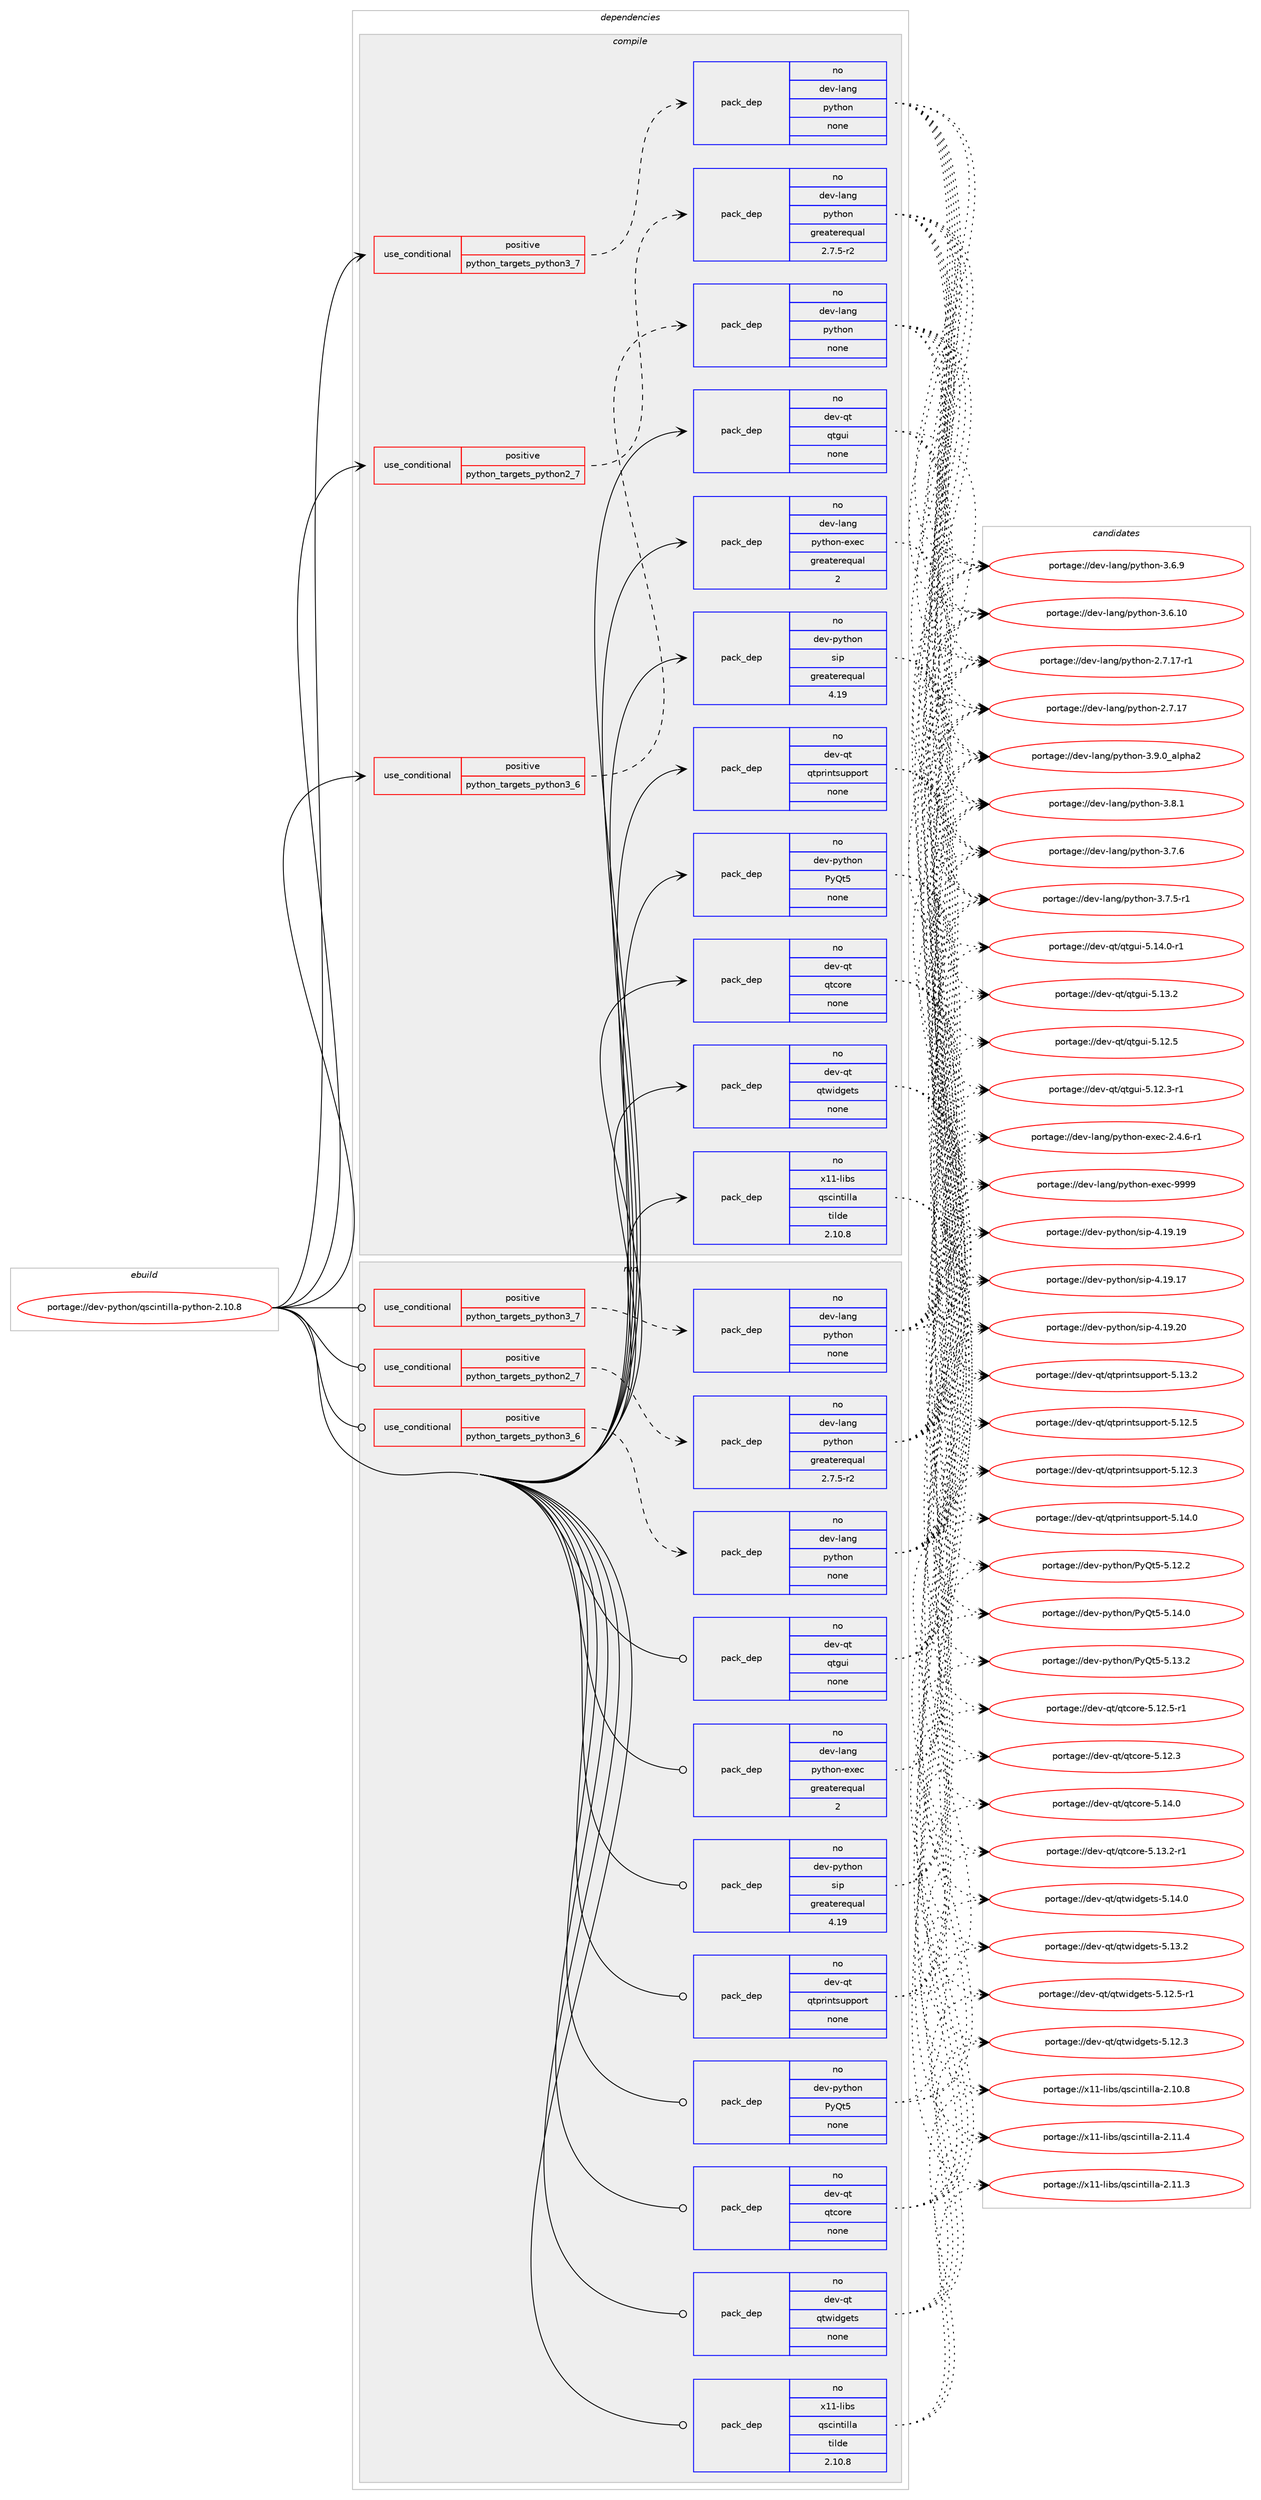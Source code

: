 digraph prolog {

# *************
# Graph options
# *************

newrank=true;
concentrate=true;
compound=true;
graph [rankdir=LR,fontname=Helvetica,fontsize=10,ranksep=1.5];#, ranksep=2.5, nodesep=0.2];
edge  [arrowhead=vee];
node  [fontname=Helvetica,fontsize=10];

# **********
# The ebuild
# **********

subgraph cluster_leftcol {
color=gray;
label=<<i>ebuild</i>>;
id [label="portage://dev-python/qscintilla-python-2.10.8", color=red, width=4, href="../dev-python/qscintilla-python-2.10.8.svg"];
}

# ****************
# The dependencies
# ****************

subgraph cluster_midcol {
color=gray;
label=<<i>dependencies</i>>;
subgraph cluster_compile {
fillcolor="#eeeeee";
style=filled;
label=<<i>compile</i>>;
subgraph cond107062 {
dependency429332 [label=<<TABLE BORDER="0" CELLBORDER="1" CELLSPACING="0" CELLPADDING="4"><TR><TD ROWSPAN="3" CELLPADDING="10">use_conditional</TD></TR><TR><TD>positive</TD></TR><TR><TD>python_targets_python2_7</TD></TR></TABLE>>, shape=none, color=red];
subgraph pack317369 {
dependency429333 [label=<<TABLE BORDER="0" CELLBORDER="1" CELLSPACING="0" CELLPADDING="4" WIDTH="220"><TR><TD ROWSPAN="6" CELLPADDING="30">pack_dep</TD></TR><TR><TD WIDTH="110">no</TD></TR><TR><TD>dev-lang</TD></TR><TR><TD>python</TD></TR><TR><TD>greaterequal</TD></TR><TR><TD>2.7.5-r2</TD></TR></TABLE>>, shape=none, color=blue];
}
dependency429332:e -> dependency429333:w [weight=20,style="dashed",arrowhead="vee"];
}
id:e -> dependency429332:w [weight=20,style="solid",arrowhead="vee"];
subgraph cond107063 {
dependency429334 [label=<<TABLE BORDER="0" CELLBORDER="1" CELLSPACING="0" CELLPADDING="4"><TR><TD ROWSPAN="3" CELLPADDING="10">use_conditional</TD></TR><TR><TD>positive</TD></TR><TR><TD>python_targets_python3_6</TD></TR></TABLE>>, shape=none, color=red];
subgraph pack317370 {
dependency429335 [label=<<TABLE BORDER="0" CELLBORDER="1" CELLSPACING="0" CELLPADDING="4" WIDTH="220"><TR><TD ROWSPAN="6" CELLPADDING="30">pack_dep</TD></TR><TR><TD WIDTH="110">no</TD></TR><TR><TD>dev-lang</TD></TR><TR><TD>python</TD></TR><TR><TD>none</TD></TR><TR><TD></TD></TR></TABLE>>, shape=none, color=blue];
}
dependency429334:e -> dependency429335:w [weight=20,style="dashed",arrowhead="vee"];
}
id:e -> dependency429334:w [weight=20,style="solid",arrowhead="vee"];
subgraph cond107064 {
dependency429336 [label=<<TABLE BORDER="0" CELLBORDER="1" CELLSPACING="0" CELLPADDING="4"><TR><TD ROWSPAN="3" CELLPADDING="10">use_conditional</TD></TR><TR><TD>positive</TD></TR><TR><TD>python_targets_python3_7</TD></TR></TABLE>>, shape=none, color=red];
subgraph pack317371 {
dependency429337 [label=<<TABLE BORDER="0" CELLBORDER="1" CELLSPACING="0" CELLPADDING="4" WIDTH="220"><TR><TD ROWSPAN="6" CELLPADDING="30">pack_dep</TD></TR><TR><TD WIDTH="110">no</TD></TR><TR><TD>dev-lang</TD></TR><TR><TD>python</TD></TR><TR><TD>none</TD></TR><TR><TD></TD></TR></TABLE>>, shape=none, color=blue];
}
dependency429336:e -> dependency429337:w [weight=20,style="dashed",arrowhead="vee"];
}
id:e -> dependency429336:w [weight=20,style="solid",arrowhead="vee"];
subgraph pack317372 {
dependency429338 [label=<<TABLE BORDER="0" CELLBORDER="1" CELLSPACING="0" CELLPADDING="4" WIDTH="220"><TR><TD ROWSPAN="6" CELLPADDING="30">pack_dep</TD></TR><TR><TD WIDTH="110">no</TD></TR><TR><TD>dev-lang</TD></TR><TR><TD>python-exec</TD></TR><TR><TD>greaterequal</TD></TR><TR><TD>2</TD></TR></TABLE>>, shape=none, color=blue];
}
id:e -> dependency429338:w [weight=20,style="solid",arrowhead="vee"];
subgraph pack317373 {
dependency429339 [label=<<TABLE BORDER="0" CELLBORDER="1" CELLSPACING="0" CELLPADDING="4" WIDTH="220"><TR><TD ROWSPAN="6" CELLPADDING="30">pack_dep</TD></TR><TR><TD WIDTH="110">no</TD></TR><TR><TD>dev-python</TD></TR><TR><TD>PyQt5</TD></TR><TR><TD>none</TD></TR><TR><TD></TD></TR></TABLE>>, shape=none, color=blue];
}
id:e -> dependency429339:w [weight=20,style="solid",arrowhead="vee"];
subgraph pack317374 {
dependency429340 [label=<<TABLE BORDER="0" CELLBORDER="1" CELLSPACING="0" CELLPADDING="4" WIDTH="220"><TR><TD ROWSPAN="6" CELLPADDING="30">pack_dep</TD></TR><TR><TD WIDTH="110">no</TD></TR><TR><TD>dev-python</TD></TR><TR><TD>sip</TD></TR><TR><TD>greaterequal</TD></TR><TR><TD>4.19</TD></TR></TABLE>>, shape=none, color=blue];
}
id:e -> dependency429340:w [weight=20,style="solid",arrowhead="vee"];
subgraph pack317375 {
dependency429341 [label=<<TABLE BORDER="0" CELLBORDER="1" CELLSPACING="0" CELLPADDING="4" WIDTH="220"><TR><TD ROWSPAN="6" CELLPADDING="30">pack_dep</TD></TR><TR><TD WIDTH="110">no</TD></TR><TR><TD>dev-qt</TD></TR><TR><TD>qtcore</TD></TR><TR><TD>none</TD></TR><TR><TD></TD></TR></TABLE>>, shape=none, color=blue];
}
id:e -> dependency429341:w [weight=20,style="solid",arrowhead="vee"];
subgraph pack317376 {
dependency429342 [label=<<TABLE BORDER="0" CELLBORDER="1" CELLSPACING="0" CELLPADDING="4" WIDTH="220"><TR><TD ROWSPAN="6" CELLPADDING="30">pack_dep</TD></TR><TR><TD WIDTH="110">no</TD></TR><TR><TD>dev-qt</TD></TR><TR><TD>qtgui</TD></TR><TR><TD>none</TD></TR><TR><TD></TD></TR></TABLE>>, shape=none, color=blue];
}
id:e -> dependency429342:w [weight=20,style="solid",arrowhead="vee"];
subgraph pack317377 {
dependency429343 [label=<<TABLE BORDER="0" CELLBORDER="1" CELLSPACING="0" CELLPADDING="4" WIDTH="220"><TR><TD ROWSPAN="6" CELLPADDING="30">pack_dep</TD></TR><TR><TD WIDTH="110">no</TD></TR><TR><TD>dev-qt</TD></TR><TR><TD>qtprintsupport</TD></TR><TR><TD>none</TD></TR><TR><TD></TD></TR></TABLE>>, shape=none, color=blue];
}
id:e -> dependency429343:w [weight=20,style="solid",arrowhead="vee"];
subgraph pack317378 {
dependency429344 [label=<<TABLE BORDER="0" CELLBORDER="1" CELLSPACING="0" CELLPADDING="4" WIDTH="220"><TR><TD ROWSPAN="6" CELLPADDING="30">pack_dep</TD></TR><TR><TD WIDTH="110">no</TD></TR><TR><TD>dev-qt</TD></TR><TR><TD>qtwidgets</TD></TR><TR><TD>none</TD></TR><TR><TD></TD></TR></TABLE>>, shape=none, color=blue];
}
id:e -> dependency429344:w [weight=20,style="solid",arrowhead="vee"];
subgraph pack317379 {
dependency429345 [label=<<TABLE BORDER="0" CELLBORDER="1" CELLSPACING="0" CELLPADDING="4" WIDTH="220"><TR><TD ROWSPAN="6" CELLPADDING="30">pack_dep</TD></TR><TR><TD WIDTH="110">no</TD></TR><TR><TD>x11-libs</TD></TR><TR><TD>qscintilla</TD></TR><TR><TD>tilde</TD></TR><TR><TD>2.10.8</TD></TR></TABLE>>, shape=none, color=blue];
}
id:e -> dependency429345:w [weight=20,style="solid",arrowhead="vee"];
}
subgraph cluster_compileandrun {
fillcolor="#eeeeee";
style=filled;
label=<<i>compile and run</i>>;
}
subgraph cluster_run {
fillcolor="#eeeeee";
style=filled;
label=<<i>run</i>>;
subgraph cond107065 {
dependency429346 [label=<<TABLE BORDER="0" CELLBORDER="1" CELLSPACING="0" CELLPADDING="4"><TR><TD ROWSPAN="3" CELLPADDING="10">use_conditional</TD></TR><TR><TD>positive</TD></TR><TR><TD>python_targets_python2_7</TD></TR></TABLE>>, shape=none, color=red];
subgraph pack317380 {
dependency429347 [label=<<TABLE BORDER="0" CELLBORDER="1" CELLSPACING="0" CELLPADDING="4" WIDTH="220"><TR><TD ROWSPAN="6" CELLPADDING="30">pack_dep</TD></TR><TR><TD WIDTH="110">no</TD></TR><TR><TD>dev-lang</TD></TR><TR><TD>python</TD></TR><TR><TD>greaterequal</TD></TR><TR><TD>2.7.5-r2</TD></TR></TABLE>>, shape=none, color=blue];
}
dependency429346:e -> dependency429347:w [weight=20,style="dashed",arrowhead="vee"];
}
id:e -> dependency429346:w [weight=20,style="solid",arrowhead="odot"];
subgraph cond107066 {
dependency429348 [label=<<TABLE BORDER="0" CELLBORDER="1" CELLSPACING="0" CELLPADDING="4"><TR><TD ROWSPAN="3" CELLPADDING="10">use_conditional</TD></TR><TR><TD>positive</TD></TR><TR><TD>python_targets_python3_6</TD></TR></TABLE>>, shape=none, color=red];
subgraph pack317381 {
dependency429349 [label=<<TABLE BORDER="0" CELLBORDER="1" CELLSPACING="0" CELLPADDING="4" WIDTH="220"><TR><TD ROWSPAN="6" CELLPADDING="30">pack_dep</TD></TR><TR><TD WIDTH="110">no</TD></TR><TR><TD>dev-lang</TD></TR><TR><TD>python</TD></TR><TR><TD>none</TD></TR><TR><TD></TD></TR></TABLE>>, shape=none, color=blue];
}
dependency429348:e -> dependency429349:w [weight=20,style="dashed",arrowhead="vee"];
}
id:e -> dependency429348:w [weight=20,style="solid",arrowhead="odot"];
subgraph cond107067 {
dependency429350 [label=<<TABLE BORDER="0" CELLBORDER="1" CELLSPACING="0" CELLPADDING="4"><TR><TD ROWSPAN="3" CELLPADDING="10">use_conditional</TD></TR><TR><TD>positive</TD></TR><TR><TD>python_targets_python3_7</TD></TR></TABLE>>, shape=none, color=red];
subgraph pack317382 {
dependency429351 [label=<<TABLE BORDER="0" CELLBORDER="1" CELLSPACING="0" CELLPADDING="4" WIDTH="220"><TR><TD ROWSPAN="6" CELLPADDING="30">pack_dep</TD></TR><TR><TD WIDTH="110">no</TD></TR><TR><TD>dev-lang</TD></TR><TR><TD>python</TD></TR><TR><TD>none</TD></TR><TR><TD></TD></TR></TABLE>>, shape=none, color=blue];
}
dependency429350:e -> dependency429351:w [weight=20,style="dashed",arrowhead="vee"];
}
id:e -> dependency429350:w [weight=20,style="solid",arrowhead="odot"];
subgraph pack317383 {
dependency429352 [label=<<TABLE BORDER="0" CELLBORDER="1" CELLSPACING="0" CELLPADDING="4" WIDTH="220"><TR><TD ROWSPAN="6" CELLPADDING="30">pack_dep</TD></TR><TR><TD WIDTH="110">no</TD></TR><TR><TD>dev-lang</TD></TR><TR><TD>python-exec</TD></TR><TR><TD>greaterequal</TD></TR><TR><TD>2</TD></TR></TABLE>>, shape=none, color=blue];
}
id:e -> dependency429352:w [weight=20,style="solid",arrowhead="odot"];
subgraph pack317384 {
dependency429353 [label=<<TABLE BORDER="0" CELLBORDER="1" CELLSPACING="0" CELLPADDING="4" WIDTH="220"><TR><TD ROWSPAN="6" CELLPADDING="30">pack_dep</TD></TR><TR><TD WIDTH="110">no</TD></TR><TR><TD>dev-python</TD></TR><TR><TD>PyQt5</TD></TR><TR><TD>none</TD></TR><TR><TD></TD></TR></TABLE>>, shape=none, color=blue];
}
id:e -> dependency429353:w [weight=20,style="solid",arrowhead="odot"];
subgraph pack317385 {
dependency429354 [label=<<TABLE BORDER="0" CELLBORDER="1" CELLSPACING="0" CELLPADDING="4" WIDTH="220"><TR><TD ROWSPAN="6" CELLPADDING="30">pack_dep</TD></TR><TR><TD WIDTH="110">no</TD></TR><TR><TD>dev-python</TD></TR><TR><TD>sip</TD></TR><TR><TD>greaterequal</TD></TR><TR><TD>4.19</TD></TR></TABLE>>, shape=none, color=blue];
}
id:e -> dependency429354:w [weight=20,style="solid",arrowhead="odot"];
subgraph pack317386 {
dependency429355 [label=<<TABLE BORDER="0" CELLBORDER="1" CELLSPACING="0" CELLPADDING="4" WIDTH="220"><TR><TD ROWSPAN="6" CELLPADDING="30">pack_dep</TD></TR><TR><TD WIDTH="110">no</TD></TR><TR><TD>dev-qt</TD></TR><TR><TD>qtcore</TD></TR><TR><TD>none</TD></TR><TR><TD></TD></TR></TABLE>>, shape=none, color=blue];
}
id:e -> dependency429355:w [weight=20,style="solid",arrowhead="odot"];
subgraph pack317387 {
dependency429356 [label=<<TABLE BORDER="0" CELLBORDER="1" CELLSPACING="0" CELLPADDING="4" WIDTH="220"><TR><TD ROWSPAN="6" CELLPADDING="30">pack_dep</TD></TR><TR><TD WIDTH="110">no</TD></TR><TR><TD>dev-qt</TD></TR><TR><TD>qtgui</TD></TR><TR><TD>none</TD></TR><TR><TD></TD></TR></TABLE>>, shape=none, color=blue];
}
id:e -> dependency429356:w [weight=20,style="solid",arrowhead="odot"];
subgraph pack317388 {
dependency429357 [label=<<TABLE BORDER="0" CELLBORDER="1" CELLSPACING="0" CELLPADDING="4" WIDTH="220"><TR><TD ROWSPAN="6" CELLPADDING="30">pack_dep</TD></TR><TR><TD WIDTH="110">no</TD></TR><TR><TD>dev-qt</TD></TR><TR><TD>qtprintsupport</TD></TR><TR><TD>none</TD></TR><TR><TD></TD></TR></TABLE>>, shape=none, color=blue];
}
id:e -> dependency429357:w [weight=20,style="solid",arrowhead="odot"];
subgraph pack317389 {
dependency429358 [label=<<TABLE BORDER="0" CELLBORDER="1" CELLSPACING="0" CELLPADDING="4" WIDTH="220"><TR><TD ROWSPAN="6" CELLPADDING="30">pack_dep</TD></TR><TR><TD WIDTH="110">no</TD></TR><TR><TD>dev-qt</TD></TR><TR><TD>qtwidgets</TD></TR><TR><TD>none</TD></TR><TR><TD></TD></TR></TABLE>>, shape=none, color=blue];
}
id:e -> dependency429358:w [weight=20,style="solid",arrowhead="odot"];
subgraph pack317390 {
dependency429359 [label=<<TABLE BORDER="0" CELLBORDER="1" CELLSPACING="0" CELLPADDING="4" WIDTH="220"><TR><TD ROWSPAN="6" CELLPADDING="30">pack_dep</TD></TR><TR><TD WIDTH="110">no</TD></TR><TR><TD>x11-libs</TD></TR><TR><TD>qscintilla</TD></TR><TR><TD>tilde</TD></TR><TR><TD>2.10.8</TD></TR></TABLE>>, shape=none, color=blue];
}
id:e -> dependency429359:w [weight=20,style="solid",arrowhead="odot"];
}
}

# **************
# The candidates
# **************

subgraph cluster_choices {
rank=same;
color=gray;
label=<<i>candidates</i>>;

subgraph choice317369 {
color=black;
nodesep=1;
choice10010111845108971101034711212111610411111045514657464895971081121049750 [label="portage://dev-lang/python-3.9.0_alpha2", color=red, width=4,href="../dev-lang/python-3.9.0_alpha2.svg"];
choice100101118451089711010347112121116104111110455146564649 [label="portage://dev-lang/python-3.8.1", color=red, width=4,href="../dev-lang/python-3.8.1.svg"];
choice100101118451089711010347112121116104111110455146554654 [label="portage://dev-lang/python-3.7.6", color=red, width=4,href="../dev-lang/python-3.7.6.svg"];
choice1001011184510897110103471121211161041111104551465546534511449 [label="portage://dev-lang/python-3.7.5-r1", color=red, width=4,href="../dev-lang/python-3.7.5-r1.svg"];
choice100101118451089711010347112121116104111110455146544657 [label="portage://dev-lang/python-3.6.9", color=red, width=4,href="../dev-lang/python-3.6.9.svg"];
choice10010111845108971101034711212111610411111045514654464948 [label="portage://dev-lang/python-3.6.10", color=red, width=4,href="../dev-lang/python-3.6.10.svg"];
choice100101118451089711010347112121116104111110455046554649554511449 [label="portage://dev-lang/python-2.7.17-r1", color=red, width=4,href="../dev-lang/python-2.7.17-r1.svg"];
choice10010111845108971101034711212111610411111045504655464955 [label="portage://dev-lang/python-2.7.17", color=red, width=4,href="../dev-lang/python-2.7.17.svg"];
dependency429333:e -> choice10010111845108971101034711212111610411111045514657464895971081121049750:w [style=dotted,weight="100"];
dependency429333:e -> choice100101118451089711010347112121116104111110455146564649:w [style=dotted,weight="100"];
dependency429333:e -> choice100101118451089711010347112121116104111110455146554654:w [style=dotted,weight="100"];
dependency429333:e -> choice1001011184510897110103471121211161041111104551465546534511449:w [style=dotted,weight="100"];
dependency429333:e -> choice100101118451089711010347112121116104111110455146544657:w [style=dotted,weight="100"];
dependency429333:e -> choice10010111845108971101034711212111610411111045514654464948:w [style=dotted,weight="100"];
dependency429333:e -> choice100101118451089711010347112121116104111110455046554649554511449:w [style=dotted,weight="100"];
dependency429333:e -> choice10010111845108971101034711212111610411111045504655464955:w [style=dotted,weight="100"];
}
subgraph choice317370 {
color=black;
nodesep=1;
choice10010111845108971101034711212111610411111045514657464895971081121049750 [label="portage://dev-lang/python-3.9.0_alpha2", color=red, width=4,href="../dev-lang/python-3.9.0_alpha2.svg"];
choice100101118451089711010347112121116104111110455146564649 [label="portage://dev-lang/python-3.8.1", color=red, width=4,href="../dev-lang/python-3.8.1.svg"];
choice100101118451089711010347112121116104111110455146554654 [label="portage://dev-lang/python-3.7.6", color=red, width=4,href="../dev-lang/python-3.7.6.svg"];
choice1001011184510897110103471121211161041111104551465546534511449 [label="portage://dev-lang/python-3.7.5-r1", color=red, width=4,href="../dev-lang/python-3.7.5-r1.svg"];
choice100101118451089711010347112121116104111110455146544657 [label="portage://dev-lang/python-3.6.9", color=red, width=4,href="../dev-lang/python-3.6.9.svg"];
choice10010111845108971101034711212111610411111045514654464948 [label="portage://dev-lang/python-3.6.10", color=red, width=4,href="../dev-lang/python-3.6.10.svg"];
choice100101118451089711010347112121116104111110455046554649554511449 [label="portage://dev-lang/python-2.7.17-r1", color=red, width=4,href="../dev-lang/python-2.7.17-r1.svg"];
choice10010111845108971101034711212111610411111045504655464955 [label="portage://dev-lang/python-2.7.17", color=red, width=4,href="../dev-lang/python-2.7.17.svg"];
dependency429335:e -> choice10010111845108971101034711212111610411111045514657464895971081121049750:w [style=dotted,weight="100"];
dependency429335:e -> choice100101118451089711010347112121116104111110455146564649:w [style=dotted,weight="100"];
dependency429335:e -> choice100101118451089711010347112121116104111110455146554654:w [style=dotted,weight="100"];
dependency429335:e -> choice1001011184510897110103471121211161041111104551465546534511449:w [style=dotted,weight="100"];
dependency429335:e -> choice100101118451089711010347112121116104111110455146544657:w [style=dotted,weight="100"];
dependency429335:e -> choice10010111845108971101034711212111610411111045514654464948:w [style=dotted,weight="100"];
dependency429335:e -> choice100101118451089711010347112121116104111110455046554649554511449:w [style=dotted,weight="100"];
dependency429335:e -> choice10010111845108971101034711212111610411111045504655464955:w [style=dotted,weight="100"];
}
subgraph choice317371 {
color=black;
nodesep=1;
choice10010111845108971101034711212111610411111045514657464895971081121049750 [label="portage://dev-lang/python-3.9.0_alpha2", color=red, width=4,href="../dev-lang/python-3.9.0_alpha2.svg"];
choice100101118451089711010347112121116104111110455146564649 [label="portage://dev-lang/python-3.8.1", color=red, width=4,href="../dev-lang/python-3.8.1.svg"];
choice100101118451089711010347112121116104111110455146554654 [label="portage://dev-lang/python-3.7.6", color=red, width=4,href="../dev-lang/python-3.7.6.svg"];
choice1001011184510897110103471121211161041111104551465546534511449 [label="portage://dev-lang/python-3.7.5-r1", color=red, width=4,href="../dev-lang/python-3.7.5-r1.svg"];
choice100101118451089711010347112121116104111110455146544657 [label="portage://dev-lang/python-3.6.9", color=red, width=4,href="../dev-lang/python-3.6.9.svg"];
choice10010111845108971101034711212111610411111045514654464948 [label="portage://dev-lang/python-3.6.10", color=red, width=4,href="../dev-lang/python-3.6.10.svg"];
choice100101118451089711010347112121116104111110455046554649554511449 [label="portage://dev-lang/python-2.7.17-r1", color=red, width=4,href="../dev-lang/python-2.7.17-r1.svg"];
choice10010111845108971101034711212111610411111045504655464955 [label="portage://dev-lang/python-2.7.17", color=red, width=4,href="../dev-lang/python-2.7.17.svg"];
dependency429337:e -> choice10010111845108971101034711212111610411111045514657464895971081121049750:w [style=dotted,weight="100"];
dependency429337:e -> choice100101118451089711010347112121116104111110455146564649:w [style=dotted,weight="100"];
dependency429337:e -> choice100101118451089711010347112121116104111110455146554654:w [style=dotted,weight="100"];
dependency429337:e -> choice1001011184510897110103471121211161041111104551465546534511449:w [style=dotted,weight="100"];
dependency429337:e -> choice100101118451089711010347112121116104111110455146544657:w [style=dotted,weight="100"];
dependency429337:e -> choice10010111845108971101034711212111610411111045514654464948:w [style=dotted,weight="100"];
dependency429337:e -> choice100101118451089711010347112121116104111110455046554649554511449:w [style=dotted,weight="100"];
dependency429337:e -> choice10010111845108971101034711212111610411111045504655464955:w [style=dotted,weight="100"];
}
subgraph choice317372 {
color=black;
nodesep=1;
choice10010111845108971101034711212111610411111045101120101994557575757 [label="portage://dev-lang/python-exec-9999", color=red, width=4,href="../dev-lang/python-exec-9999.svg"];
choice10010111845108971101034711212111610411111045101120101994550465246544511449 [label="portage://dev-lang/python-exec-2.4.6-r1", color=red, width=4,href="../dev-lang/python-exec-2.4.6-r1.svg"];
dependency429338:e -> choice10010111845108971101034711212111610411111045101120101994557575757:w [style=dotted,weight="100"];
dependency429338:e -> choice10010111845108971101034711212111610411111045101120101994550465246544511449:w [style=dotted,weight="100"];
}
subgraph choice317373 {
color=black;
nodesep=1;
choice100101118451121211161041111104780121811165345534649524648 [label="portage://dev-python/PyQt5-5.14.0", color=red, width=4,href="../dev-python/PyQt5-5.14.0.svg"];
choice100101118451121211161041111104780121811165345534649514650 [label="portage://dev-python/PyQt5-5.13.2", color=red, width=4,href="../dev-python/PyQt5-5.13.2.svg"];
choice100101118451121211161041111104780121811165345534649504650 [label="portage://dev-python/PyQt5-5.12.2", color=red, width=4,href="../dev-python/PyQt5-5.12.2.svg"];
dependency429339:e -> choice100101118451121211161041111104780121811165345534649524648:w [style=dotted,weight="100"];
dependency429339:e -> choice100101118451121211161041111104780121811165345534649514650:w [style=dotted,weight="100"];
dependency429339:e -> choice100101118451121211161041111104780121811165345534649504650:w [style=dotted,weight="100"];
}
subgraph choice317374 {
color=black;
nodesep=1;
choice10010111845112121116104111110471151051124552464957465048 [label="portage://dev-python/sip-4.19.20", color=red, width=4,href="../dev-python/sip-4.19.20.svg"];
choice10010111845112121116104111110471151051124552464957464957 [label="portage://dev-python/sip-4.19.19", color=red, width=4,href="../dev-python/sip-4.19.19.svg"];
choice10010111845112121116104111110471151051124552464957464955 [label="portage://dev-python/sip-4.19.17", color=red, width=4,href="../dev-python/sip-4.19.17.svg"];
dependency429340:e -> choice10010111845112121116104111110471151051124552464957465048:w [style=dotted,weight="100"];
dependency429340:e -> choice10010111845112121116104111110471151051124552464957464957:w [style=dotted,weight="100"];
dependency429340:e -> choice10010111845112121116104111110471151051124552464957464955:w [style=dotted,weight="100"];
}
subgraph choice317375 {
color=black;
nodesep=1;
choice10010111845113116471131169911111410145534649524648 [label="portage://dev-qt/qtcore-5.14.0", color=red, width=4,href="../dev-qt/qtcore-5.14.0.svg"];
choice100101118451131164711311699111114101455346495146504511449 [label="portage://dev-qt/qtcore-5.13.2-r1", color=red, width=4,href="../dev-qt/qtcore-5.13.2-r1.svg"];
choice100101118451131164711311699111114101455346495046534511449 [label="portage://dev-qt/qtcore-5.12.5-r1", color=red, width=4,href="../dev-qt/qtcore-5.12.5-r1.svg"];
choice10010111845113116471131169911111410145534649504651 [label="portage://dev-qt/qtcore-5.12.3", color=red, width=4,href="../dev-qt/qtcore-5.12.3.svg"];
dependency429341:e -> choice10010111845113116471131169911111410145534649524648:w [style=dotted,weight="100"];
dependency429341:e -> choice100101118451131164711311699111114101455346495146504511449:w [style=dotted,weight="100"];
dependency429341:e -> choice100101118451131164711311699111114101455346495046534511449:w [style=dotted,weight="100"];
dependency429341:e -> choice10010111845113116471131169911111410145534649504651:w [style=dotted,weight="100"];
}
subgraph choice317376 {
color=black;
nodesep=1;
choice1001011184511311647113116103117105455346495246484511449 [label="portage://dev-qt/qtgui-5.14.0-r1", color=red, width=4,href="../dev-qt/qtgui-5.14.0-r1.svg"];
choice100101118451131164711311610311710545534649514650 [label="portage://dev-qt/qtgui-5.13.2", color=red, width=4,href="../dev-qt/qtgui-5.13.2.svg"];
choice100101118451131164711311610311710545534649504653 [label="portage://dev-qt/qtgui-5.12.5", color=red, width=4,href="../dev-qt/qtgui-5.12.5.svg"];
choice1001011184511311647113116103117105455346495046514511449 [label="portage://dev-qt/qtgui-5.12.3-r1", color=red, width=4,href="../dev-qt/qtgui-5.12.3-r1.svg"];
dependency429342:e -> choice1001011184511311647113116103117105455346495246484511449:w [style=dotted,weight="100"];
dependency429342:e -> choice100101118451131164711311610311710545534649514650:w [style=dotted,weight="100"];
dependency429342:e -> choice100101118451131164711311610311710545534649504653:w [style=dotted,weight="100"];
dependency429342:e -> choice1001011184511311647113116103117105455346495046514511449:w [style=dotted,weight="100"];
}
subgraph choice317377 {
color=black;
nodesep=1;
choice100101118451131164711311611211410511011611511711211211111411645534649524648 [label="portage://dev-qt/qtprintsupport-5.14.0", color=red, width=4,href="../dev-qt/qtprintsupport-5.14.0.svg"];
choice100101118451131164711311611211410511011611511711211211111411645534649514650 [label="portage://dev-qt/qtprintsupport-5.13.2", color=red, width=4,href="../dev-qt/qtprintsupport-5.13.2.svg"];
choice100101118451131164711311611211410511011611511711211211111411645534649504653 [label="portage://dev-qt/qtprintsupport-5.12.5", color=red, width=4,href="../dev-qt/qtprintsupport-5.12.5.svg"];
choice100101118451131164711311611211410511011611511711211211111411645534649504651 [label="portage://dev-qt/qtprintsupport-5.12.3", color=red, width=4,href="../dev-qt/qtprintsupport-5.12.3.svg"];
dependency429343:e -> choice100101118451131164711311611211410511011611511711211211111411645534649524648:w [style=dotted,weight="100"];
dependency429343:e -> choice100101118451131164711311611211410511011611511711211211111411645534649514650:w [style=dotted,weight="100"];
dependency429343:e -> choice100101118451131164711311611211410511011611511711211211111411645534649504653:w [style=dotted,weight="100"];
dependency429343:e -> choice100101118451131164711311611211410511011611511711211211111411645534649504651:w [style=dotted,weight="100"];
}
subgraph choice317378 {
color=black;
nodesep=1;
choice100101118451131164711311611910510010310111611545534649524648 [label="portage://dev-qt/qtwidgets-5.14.0", color=red, width=4,href="../dev-qt/qtwidgets-5.14.0.svg"];
choice100101118451131164711311611910510010310111611545534649514650 [label="portage://dev-qt/qtwidgets-5.13.2", color=red, width=4,href="../dev-qt/qtwidgets-5.13.2.svg"];
choice1001011184511311647113116119105100103101116115455346495046534511449 [label="portage://dev-qt/qtwidgets-5.12.5-r1", color=red, width=4,href="../dev-qt/qtwidgets-5.12.5-r1.svg"];
choice100101118451131164711311611910510010310111611545534649504651 [label="portage://dev-qt/qtwidgets-5.12.3", color=red, width=4,href="../dev-qt/qtwidgets-5.12.3.svg"];
dependency429344:e -> choice100101118451131164711311611910510010310111611545534649524648:w [style=dotted,weight="100"];
dependency429344:e -> choice100101118451131164711311611910510010310111611545534649514650:w [style=dotted,weight="100"];
dependency429344:e -> choice1001011184511311647113116119105100103101116115455346495046534511449:w [style=dotted,weight="100"];
dependency429344:e -> choice100101118451131164711311611910510010310111611545534649504651:w [style=dotted,weight="100"];
}
subgraph choice317379 {
color=black;
nodesep=1;
choice1204949451081059811547113115991051101161051081089745504649494652 [label="portage://x11-libs/qscintilla-2.11.4", color=red, width=4,href="../x11-libs/qscintilla-2.11.4.svg"];
choice1204949451081059811547113115991051101161051081089745504649494651 [label="portage://x11-libs/qscintilla-2.11.3", color=red, width=4,href="../x11-libs/qscintilla-2.11.3.svg"];
choice1204949451081059811547113115991051101161051081089745504649484656 [label="portage://x11-libs/qscintilla-2.10.8", color=red, width=4,href="../x11-libs/qscintilla-2.10.8.svg"];
dependency429345:e -> choice1204949451081059811547113115991051101161051081089745504649494652:w [style=dotted,weight="100"];
dependency429345:e -> choice1204949451081059811547113115991051101161051081089745504649494651:w [style=dotted,weight="100"];
dependency429345:e -> choice1204949451081059811547113115991051101161051081089745504649484656:w [style=dotted,weight="100"];
}
subgraph choice317380 {
color=black;
nodesep=1;
choice10010111845108971101034711212111610411111045514657464895971081121049750 [label="portage://dev-lang/python-3.9.0_alpha2", color=red, width=4,href="../dev-lang/python-3.9.0_alpha2.svg"];
choice100101118451089711010347112121116104111110455146564649 [label="portage://dev-lang/python-3.8.1", color=red, width=4,href="../dev-lang/python-3.8.1.svg"];
choice100101118451089711010347112121116104111110455146554654 [label="portage://dev-lang/python-3.7.6", color=red, width=4,href="../dev-lang/python-3.7.6.svg"];
choice1001011184510897110103471121211161041111104551465546534511449 [label="portage://dev-lang/python-3.7.5-r1", color=red, width=4,href="../dev-lang/python-3.7.5-r1.svg"];
choice100101118451089711010347112121116104111110455146544657 [label="portage://dev-lang/python-3.6.9", color=red, width=4,href="../dev-lang/python-3.6.9.svg"];
choice10010111845108971101034711212111610411111045514654464948 [label="portage://dev-lang/python-3.6.10", color=red, width=4,href="../dev-lang/python-3.6.10.svg"];
choice100101118451089711010347112121116104111110455046554649554511449 [label="portage://dev-lang/python-2.7.17-r1", color=red, width=4,href="../dev-lang/python-2.7.17-r1.svg"];
choice10010111845108971101034711212111610411111045504655464955 [label="portage://dev-lang/python-2.7.17", color=red, width=4,href="../dev-lang/python-2.7.17.svg"];
dependency429347:e -> choice10010111845108971101034711212111610411111045514657464895971081121049750:w [style=dotted,weight="100"];
dependency429347:e -> choice100101118451089711010347112121116104111110455146564649:w [style=dotted,weight="100"];
dependency429347:e -> choice100101118451089711010347112121116104111110455146554654:w [style=dotted,weight="100"];
dependency429347:e -> choice1001011184510897110103471121211161041111104551465546534511449:w [style=dotted,weight="100"];
dependency429347:e -> choice100101118451089711010347112121116104111110455146544657:w [style=dotted,weight="100"];
dependency429347:e -> choice10010111845108971101034711212111610411111045514654464948:w [style=dotted,weight="100"];
dependency429347:e -> choice100101118451089711010347112121116104111110455046554649554511449:w [style=dotted,weight="100"];
dependency429347:e -> choice10010111845108971101034711212111610411111045504655464955:w [style=dotted,weight="100"];
}
subgraph choice317381 {
color=black;
nodesep=1;
choice10010111845108971101034711212111610411111045514657464895971081121049750 [label="portage://dev-lang/python-3.9.0_alpha2", color=red, width=4,href="../dev-lang/python-3.9.0_alpha2.svg"];
choice100101118451089711010347112121116104111110455146564649 [label="portage://dev-lang/python-3.8.1", color=red, width=4,href="../dev-lang/python-3.8.1.svg"];
choice100101118451089711010347112121116104111110455146554654 [label="portage://dev-lang/python-3.7.6", color=red, width=4,href="../dev-lang/python-3.7.6.svg"];
choice1001011184510897110103471121211161041111104551465546534511449 [label="portage://dev-lang/python-3.7.5-r1", color=red, width=4,href="../dev-lang/python-3.7.5-r1.svg"];
choice100101118451089711010347112121116104111110455146544657 [label="portage://dev-lang/python-3.6.9", color=red, width=4,href="../dev-lang/python-3.6.9.svg"];
choice10010111845108971101034711212111610411111045514654464948 [label="portage://dev-lang/python-3.6.10", color=red, width=4,href="../dev-lang/python-3.6.10.svg"];
choice100101118451089711010347112121116104111110455046554649554511449 [label="portage://dev-lang/python-2.7.17-r1", color=red, width=4,href="../dev-lang/python-2.7.17-r1.svg"];
choice10010111845108971101034711212111610411111045504655464955 [label="portage://dev-lang/python-2.7.17", color=red, width=4,href="../dev-lang/python-2.7.17.svg"];
dependency429349:e -> choice10010111845108971101034711212111610411111045514657464895971081121049750:w [style=dotted,weight="100"];
dependency429349:e -> choice100101118451089711010347112121116104111110455146564649:w [style=dotted,weight="100"];
dependency429349:e -> choice100101118451089711010347112121116104111110455146554654:w [style=dotted,weight="100"];
dependency429349:e -> choice1001011184510897110103471121211161041111104551465546534511449:w [style=dotted,weight="100"];
dependency429349:e -> choice100101118451089711010347112121116104111110455146544657:w [style=dotted,weight="100"];
dependency429349:e -> choice10010111845108971101034711212111610411111045514654464948:w [style=dotted,weight="100"];
dependency429349:e -> choice100101118451089711010347112121116104111110455046554649554511449:w [style=dotted,weight="100"];
dependency429349:e -> choice10010111845108971101034711212111610411111045504655464955:w [style=dotted,weight="100"];
}
subgraph choice317382 {
color=black;
nodesep=1;
choice10010111845108971101034711212111610411111045514657464895971081121049750 [label="portage://dev-lang/python-3.9.0_alpha2", color=red, width=4,href="../dev-lang/python-3.9.0_alpha2.svg"];
choice100101118451089711010347112121116104111110455146564649 [label="portage://dev-lang/python-3.8.1", color=red, width=4,href="../dev-lang/python-3.8.1.svg"];
choice100101118451089711010347112121116104111110455146554654 [label="portage://dev-lang/python-3.7.6", color=red, width=4,href="../dev-lang/python-3.7.6.svg"];
choice1001011184510897110103471121211161041111104551465546534511449 [label="portage://dev-lang/python-3.7.5-r1", color=red, width=4,href="../dev-lang/python-3.7.5-r1.svg"];
choice100101118451089711010347112121116104111110455146544657 [label="portage://dev-lang/python-3.6.9", color=red, width=4,href="../dev-lang/python-3.6.9.svg"];
choice10010111845108971101034711212111610411111045514654464948 [label="portage://dev-lang/python-3.6.10", color=red, width=4,href="../dev-lang/python-3.6.10.svg"];
choice100101118451089711010347112121116104111110455046554649554511449 [label="portage://dev-lang/python-2.7.17-r1", color=red, width=4,href="../dev-lang/python-2.7.17-r1.svg"];
choice10010111845108971101034711212111610411111045504655464955 [label="portage://dev-lang/python-2.7.17", color=red, width=4,href="../dev-lang/python-2.7.17.svg"];
dependency429351:e -> choice10010111845108971101034711212111610411111045514657464895971081121049750:w [style=dotted,weight="100"];
dependency429351:e -> choice100101118451089711010347112121116104111110455146564649:w [style=dotted,weight="100"];
dependency429351:e -> choice100101118451089711010347112121116104111110455146554654:w [style=dotted,weight="100"];
dependency429351:e -> choice1001011184510897110103471121211161041111104551465546534511449:w [style=dotted,weight="100"];
dependency429351:e -> choice100101118451089711010347112121116104111110455146544657:w [style=dotted,weight="100"];
dependency429351:e -> choice10010111845108971101034711212111610411111045514654464948:w [style=dotted,weight="100"];
dependency429351:e -> choice100101118451089711010347112121116104111110455046554649554511449:w [style=dotted,weight="100"];
dependency429351:e -> choice10010111845108971101034711212111610411111045504655464955:w [style=dotted,weight="100"];
}
subgraph choice317383 {
color=black;
nodesep=1;
choice10010111845108971101034711212111610411111045101120101994557575757 [label="portage://dev-lang/python-exec-9999", color=red, width=4,href="../dev-lang/python-exec-9999.svg"];
choice10010111845108971101034711212111610411111045101120101994550465246544511449 [label="portage://dev-lang/python-exec-2.4.6-r1", color=red, width=4,href="../dev-lang/python-exec-2.4.6-r1.svg"];
dependency429352:e -> choice10010111845108971101034711212111610411111045101120101994557575757:w [style=dotted,weight="100"];
dependency429352:e -> choice10010111845108971101034711212111610411111045101120101994550465246544511449:w [style=dotted,weight="100"];
}
subgraph choice317384 {
color=black;
nodesep=1;
choice100101118451121211161041111104780121811165345534649524648 [label="portage://dev-python/PyQt5-5.14.0", color=red, width=4,href="../dev-python/PyQt5-5.14.0.svg"];
choice100101118451121211161041111104780121811165345534649514650 [label="portage://dev-python/PyQt5-5.13.2", color=red, width=4,href="../dev-python/PyQt5-5.13.2.svg"];
choice100101118451121211161041111104780121811165345534649504650 [label="portage://dev-python/PyQt5-5.12.2", color=red, width=4,href="../dev-python/PyQt5-5.12.2.svg"];
dependency429353:e -> choice100101118451121211161041111104780121811165345534649524648:w [style=dotted,weight="100"];
dependency429353:e -> choice100101118451121211161041111104780121811165345534649514650:w [style=dotted,weight="100"];
dependency429353:e -> choice100101118451121211161041111104780121811165345534649504650:w [style=dotted,weight="100"];
}
subgraph choice317385 {
color=black;
nodesep=1;
choice10010111845112121116104111110471151051124552464957465048 [label="portage://dev-python/sip-4.19.20", color=red, width=4,href="../dev-python/sip-4.19.20.svg"];
choice10010111845112121116104111110471151051124552464957464957 [label="portage://dev-python/sip-4.19.19", color=red, width=4,href="../dev-python/sip-4.19.19.svg"];
choice10010111845112121116104111110471151051124552464957464955 [label="portage://dev-python/sip-4.19.17", color=red, width=4,href="../dev-python/sip-4.19.17.svg"];
dependency429354:e -> choice10010111845112121116104111110471151051124552464957465048:w [style=dotted,weight="100"];
dependency429354:e -> choice10010111845112121116104111110471151051124552464957464957:w [style=dotted,weight="100"];
dependency429354:e -> choice10010111845112121116104111110471151051124552464957464955:w [style=dotted,weight="100"];
}
subgraph choice317386 {
color=black;
nodesep=1;
choice10010111845113116471131169911111410145534649524648 [label="portage://dev-qt/qtcore-5.14.0", color=red, width=4,href="../dev-qt/qtcore-5.14.0.svg"];
choice100101118451131164711311699111114101455346495146504511449 [label="portage://dev-qt/qtcore-5.13.2-r1", color=red, width=4,href="../dev-qt/qtcore-5.13.2-r1.svg"];
choice100101118451131164711311699111114101455346495046534511449 [label="portage://dev-qt/qtcore-5.12.5-r1", color=red, width=4,href="../dev-qt/qtcore-5.12.5-r1.svg"];
choice10010111845113116471131169911111410145534649504651 [label="portage://dev-qt/qtcore-5.12.3", color=red, width=4,href="../dev-qt/qtcore-5.12.3.svg"];
dependency429355:e -> choice10010111845113116471131169911111410145534649524648:w [style=dotted,weight="100"];
dependency429355:e -> choice100101118451131164711311699111114101455346495146504511449:w [style=dotted,weight="100"];
dependency429355:e -> choice100101118451131164711311699111114101455346495046534511449:w [style=dotted,weight="100"];
dependency429355:e -> choice10010111845113116471131169911111410145534649504651:w [style=dotted,weight="100"];
}
subgraph choice317387 {
color=black;
nodesep=1;
choice1001011184511311647113116103117105455346495246484511449 [label="portage://dev-qt/qtgui-5.14.0-r1", color=red, width=4,href="../dev-qt/qtgui-5.14.0-r1.svg"];
choice100101118451131164711311610311710545534649514650 [label="portage://dev-qt/qtgui-5.13.2", color=red, width=4,href="../dev-qt/qtgui-5.13.2.svg"];
choice100101118451131164711311610311710545534649504653 [label="portage://dev-qt/qtgui-5.12.5", color=red, width=4,href="../dev-qt/qtgui-5.12.5.svg"];
choice1001011184511311647113116103117105455346495046514511449 [label="portage://dev-qt/qtgui-5.12.3-r1", color=red, width=4,href="../dev-qt/qtgui-5.12.3-r1.svg"];
dependency429356:e -> choice1001011184511311647113116103117105455346495246484511449:w [style=dotted,weight="100"];
dependency429356:e -> choice100101118451131164711311610311710545534649514650:w [style=dotted,weight="100"];
dependency429356:e -> choice100101118451131164711311610311710545534649504653:w [style=dotted,weight="100"];
dependency429356:e -> choice1001011184511311647113116103117105455346495046514511449:w [style=dotted,weight="100"];
}
subgraph choice317388 {
color=black;
nodesep=1;
choice100101118451131164711311611211410511011611511711211211111411645534649524648 [label="portage://dev-qt/qtprintsupport-5.14.0", color=red, width=4,href="../dev-qt/qtprintsupport-5.14.0.svg"];
choice100101118451131164711311611211410511011611511711211211111411645534649514650 [label="portage://dev-qt/qtprintsupport-5.13.2", color=red, width=4,href="../dev-qt/qtprintsupport-5.13.2.svg"];
choice100101118451131164711311611211410511011611511711211211111411645534649504653 [label="portage://dev-qt/qtprintsupport-5.12.5", color=red, width=4,href="../dev-qt/qtprintsupport-5.12.5.svg"];
choice100101118451131164711311611211410511011611511711211211111411645534649504651 [label="portage://dev-qt/qtprintsupport-5.12.3", color=red, width=4,href="../dev-qt/qtprintsupport-5.12.3.svg"];
dependency429357:e -> choice100101118451131164711311611211410511011611511711211211111411645534649524648:w [style=dotted,weight="100"];
dependency429357:e -> choice100101118451131164711311611211410511011611511711211211111411645534649514650:w [style=dotted,weight="100"];
dependency429357:e -> choice100101118451131164711311611211410511011611511711211211111411645534649504653:w [style=dotted,weight="100"];
dependency429357:e -> choice100101118451131164711311611211410511011611511711211211111411645534649504651:w [style=dotted,weight="100"];
}
subgraph choice317389 {
color=black;
nodesep=1;
choice100101118451131164711311611910510010310111611545534649524648 [label="portage://dev-qt/qtwidgets-5.14.0", color=red, width=4,href="../dev-qt/qtwidgets-5.14.0.svg"];
choice100101118451131164711311611910510010310111611545534649514650 [label="portage://dev-qt/qtwidgets-5.13.2", color=red, width=4,href="../dev-qt/qtwidgets-5.13.2.svg"];
choice1001011184511311647113116119105100103101116115455346495046534511449 [label="portage://dev-qt/qtwidgets-5.12.5-r1", color=red, width=4,href="../dev-qt/qtwidgets-5.12.5-r1.svg"];
choice100101118451131164711311611910510010310111611545534649504651 [label="portage://dev-qt/qtwidgets-5.12.3", color=red, width=4,href="../dev-qt/qtwidgets-5.12.3.svg"];
dependency429358:e -> choice100101118451131164711311611910510010310111611545534649524648:w [style=dotted,weight="100"];
dependency429358:e -> choice100101118451131164711311611910510010310111611545534649514650:w [style=dotted,weight="100"];
dependency429358:e -> choice1001011184511311647113116119105100103101116115455346495046534511449:w [style=dotted,weight="100"];
dependency429358:e -> choice100101118451131164711311611910510010310111611545534649504651:w [style=dotted,weight="100"];
}
subgraph choice317390 {
color=black;
nodesep=1;
choice1204949451081059811547113115991051101161051081089745504649494652 [label="portage://x11-libs/qscintilla-2.11.4", color=red, width=4,href="../x11-libs/qscintilla-2.11.4.svg"];
choice1204949451081059811547113115991051101161051081089745504649494651 [label="portage://x11-libs/qscintilla-2.11.3", color=red, width=4,href="../x11-libs/qscintilla-2.11.3.svg"];
choice1204949451081059811547113115991051101161051081089745504649484656 [label="portage://x11-libs/qscintilla-2.10.8", color=red, width=4,href="../x11-libs/qscintilla-2.10.8.svg"];
dependency429359:e -> choice1204949451081059811547113115991051101161051081089745504649494652:w [style=dotted,weight="100"];
dependency429359:e -> choice1204949451081059811547113115991051101161051081089745504649494651:w [style=dotted,weight="100"];
dependency429359:e -> choice1204949451081059811547113115991051101161051081089745504649484656:w [style=dotted,weight="100"];
}
}

}
